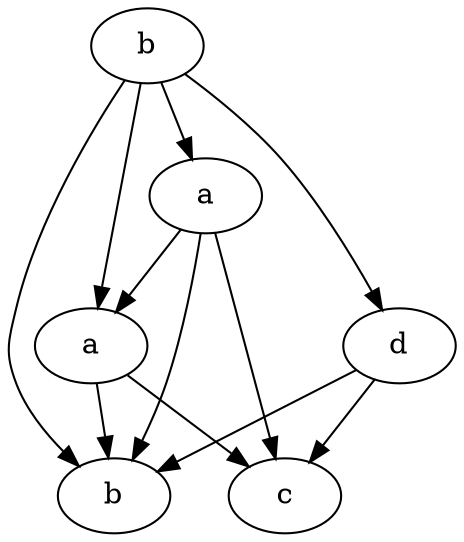 digraph {
	0 -> 1
	0 -> 2
	0 -> 3
	0 -> 5
	1 -> 2
	1 -> 4
	1 -> 5
	2 -> 4
	2 -> 5
	3 -> 4
	3 -> 5
	0 [label=b]
	1 [label=a]
	2 [label=a]
	3 [label=d]
	4 [label=c]
	5 [label=b]
}
